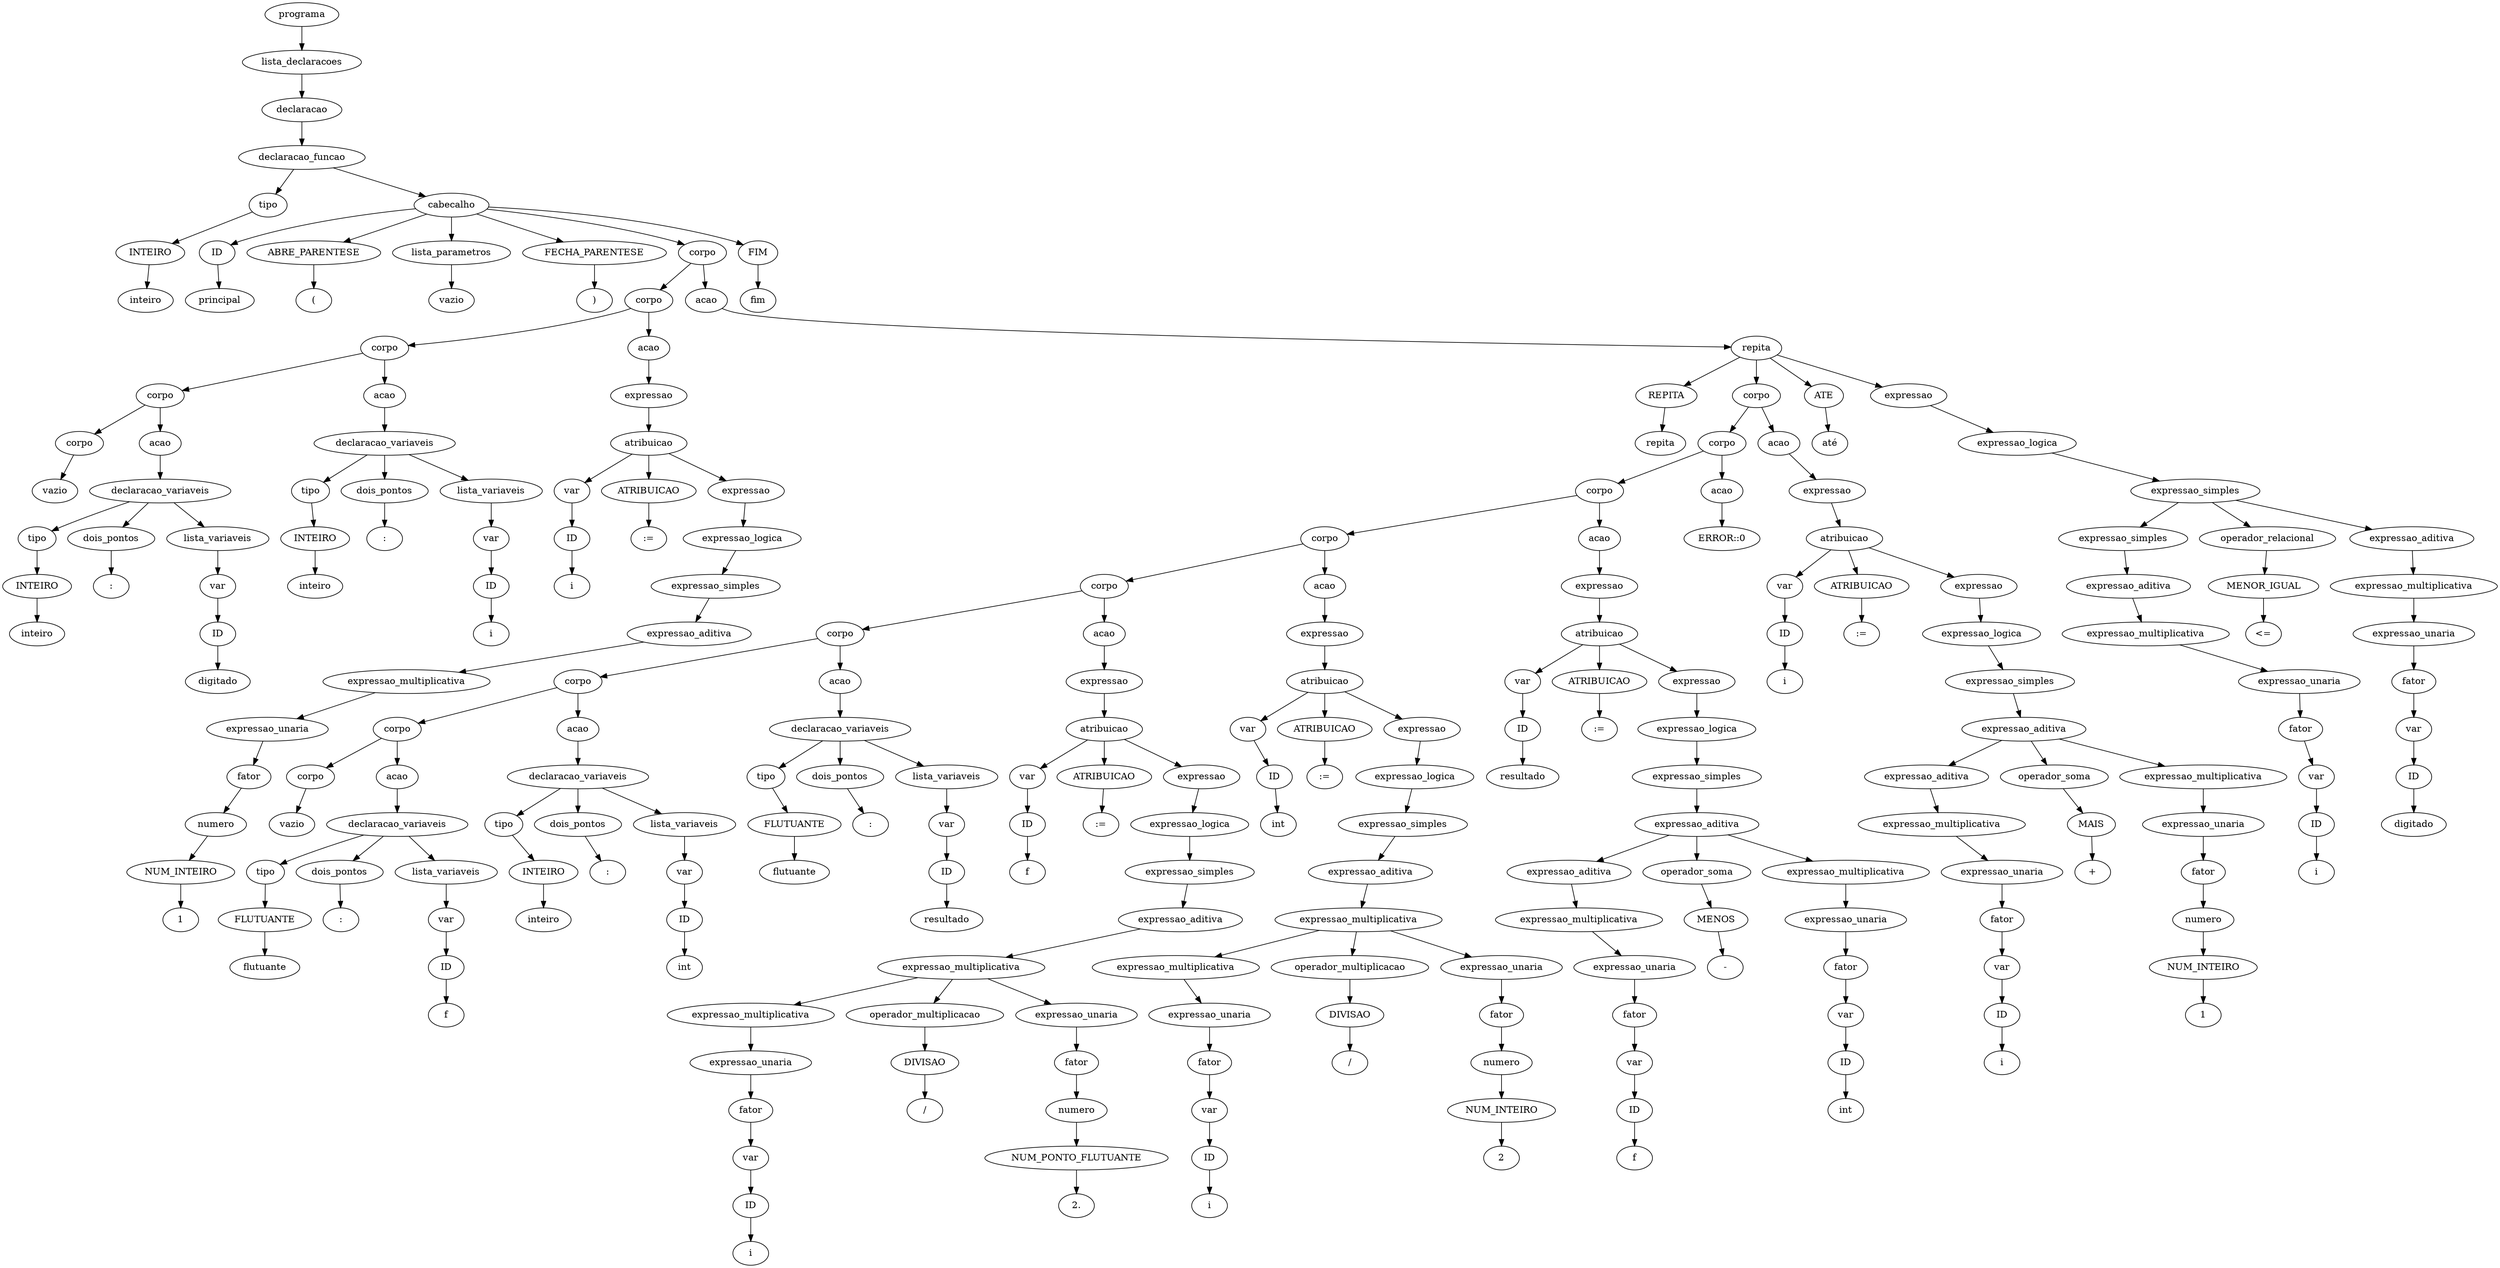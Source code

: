digraph tree {
    "0x7fdac5e4b4c0" [label="programa"];
    "0x7fdac5ac4a60" [label="lista_declaracoes"];
    "0x7fdac5ac6440" [label="declaracao"];
    "0x7fdac5ac4a90" [label="declaracao_funcao"];
    "0x7fdac5e4b640" [label="tipo"];
    "0x7fdac5e4b460" [label="INTEIRO"];
    "0x7fdac5b1e2c0" [label="inteiro"];
    "0x7fdac5b1ee00" [label="cabecalho"];
    "0x7fdac5b1ea40" [label="ID"];
    "0x7fdac5900760" [label="principal"];
    "0x7fdac59017e0" [label="ABRE_PARENTESE"];
    "0x7fdac5901210" [label="("];
    "0x7fdac5b1e470" [label="lista_parametros"];
    "0x7fdac5ac49d0" [label="vazio"];
    "0x7fdac59015d0" [label="FECHA_PARENTESE"];
    "0x7fdac5900880" [label=")"];
    "0x7fdac5b1f8e0" [label="corpo"];
    "0x7fdac5b1ee60" [label="corpo"];
    "0x7fdac5b1e950" [label="corpo"];
    "0x7fdac5b1e710" [label="corpo"];
    "0x7fdac5b1e590" [label="corpo"];
    "0x7fdac5b1e290" [label="vazio"];
    "0x7fdac5b1e5c0" [label="acao"];
    "0x7fdac5b1e6b0" [label="declaracao_variaveis"];
    "0x7fdac5b1e4a0" [label="tipo"];
    "0x7fdac5b1e500" [label="INTEIRO"];
    "0x7fdac5b1e680" [label="inteiro"];
    "0x7fdac5b1e770" [label="dois_pontos"];
    "0x7fdac5b1e890" [label=":"];
    "0x7fdac5b1e6e0" [label="lista_variaveis"];
    "0x7fdac5b1e530" [label="var"];
    "0x7fdac5b1e4d0" [label="ID"];
    "0x7fdac5b1e7d0" [label="digitado"];
    "0x7fdac5b1e860" [label="acao"];
    "0x7fdac5b1e8f0" [label="declaracao_variaveis"];
    "0x7fdac5b1e410" [label="tipo"];
    "0x7fdac5b1e560" [label="INTEIRO"];
    "0x7fdac5b1e8c0" [label="inteiro"];
    "0x7fdac5b1e9b0" [label="dois_pontos"];
    "0x7fdac5b1ead0" [label=":"];
    "0x7fdac5b1e920" [label="lista_variaveis"];
    "0x7fdac5b1e7a0" [label="var"];
    "0x7fdac5b1e740" [label="ID"];
    "0x7fdac5b1ea10" [label="i"];
    "0x7fdac5b1ed70" [label="acao"];
    "0x7fdac5b1eaa0" [label="expressao"];
    "0x7fdac5b1ed10" [label="atribuicao"];
    "0x7fdac5b1e650" [label="var"];
    "0x7fdac5b1e5f0" [label="ID"];
    "0x7fdac5b1eb00" [label="i"];
    "0x7fdac5b1eda0" [label="ATRIBUICAO"];
    "0x7fdac5b1ee30" [label=":="];
    "0x7fdac5b1ece0" [label="expressao"];
    "0x7fdac5b1ecb0" [label="expressao_logica"];
    "0x7fdac5b1ebf0" [label="expressao_simples"];
    "0x7fdac5b1eb90" [label="expressao_aditiva"];
    "0x7fdac5b1ec80" [label="expressao_multiplicativa"];
    "0x7fdac5b1eb30" [label="expressao_unaria"];
    "0x7fdac5b1eb60" [label="fator"];
    "0x7fdac5b1e9e0" [label="numero"];
    "0x7fdac5b1e980" [label="NUM_INTEIRO"];
    "0x7fdac5b1ec50" [label="1"];
    "0x7fdac5b1ec20" [label="acao"];
    "0x7fdac5901840" [label="repita"];
    "0x7fdac5900790" [label="REPITA"];
    "0x7fdac5900a60" [label="repita"];
    "0x7fdac59013f0" [label="corpo"];
    "0x7fdac5900b80" [label="corpo"];
    "0x7fdac5900670" [label="corpo"];
    "0x7fdac5900100" [label="corpo"];
    "0x7fdac5b1fb80" [label="corpo"];
    "0x7fdac5b1f4c0" [label="corpo"];
    "0x7fdac5b1f280" [label="corpo"];
    "0x7fdac5b1f040" [label="corpo"];
    "0x7fdac5b1e800" [label="corpo"];
    "0x7fdac5b1e830" [label="vazio"];
    "0x7fdac5b1eef0" [label="acao"];
    "0x7fdac5b1efe0" [label="declaracao_variaveis"];
    "0x7fdac5b1ee90" [label="tipo"];
    "0x7fdac5b1edd0" [label="FLUTUANTE"];
    "0x7fdac5b1efb0" [label="flutuante"];
    "0x7fdac5b1f0a0" [label="dois_pontos"];
    "0x7fdac5b1f1c0" [label=":"];
    "0x7fdac5b1f010" [label="lista_variaveis"];
    "0x7fdac5b1eec0" [label="var"];
    "0x7fdac5b1ed40" [label="ID"];
    "0x7fdac5b1f100" [label="f"];
    "0x7fdac5b1f190" [label="acao"];
    "0x7fdac5b1f220" [label="declaracao_variaveis"];
    "0x7fdac5b1e620" [label="tipo"];
    "0x7fdac5b1ea70" [label="INTEIRO"];
    "0x7fdac5b1f1f0" [label="inteiro"];
    "0x7fdac5b1f2e0" [label="dois_pontos"];
    "0x7fdac5b1f400" [label=":"];
    "0x7fdac5b1f250" [label="lista_variaveis"];
    "0x7fdac5b1f0d0" [label="var"];
    "0x7fdac5b1f070" [label="ID"];
    "0x7fdac5b1f340" [label="int"];
    "0x7fdac5b1f3d0" [label="acao"];
    "0x7fdac5b1f460" [label="declaracao_variaveis"];
    "0x7fdac5b1ef80" [label="tipo"];
    "0x7fdac5b1ef20" [label="FLUTUANTE"];
    "0x7fdac5b1f430" [label="flutuante"];
    "0x7fdac5b1f520" [label="dois_pontos"];
    "0x7fdac5b1f640" [label=":"];
    "0x7fdac5b1f490" [label="lista_variaveis"];
    "0x7fdac5b1f310" [label="var"];
    "0x7fdac5b1f2b0" [label="ID"];
    "0x7fdac5b1f580" [label="resultado"];
    "0x7fdac5b1f820" [label="acao"];
    "0x7fdac5b1f610" [label="expressao"];
    "0x7fdac5b1faf0" [label="atribuicao"];
    "0x7fdac5b1f160" [label="var"];
    "0x7fdac5b1ef50" [label="ID"];
    "0x7fdac5b1f670" [label="f"];
    "0x7fdac5b1f910" [label="ATRIBUICAO"];
    "0x7fdac5b1fb50" [label=":="];
    "0x7fdac5b1f880" [label="expressao"];
    "0x7fdac5b1fa90" [label="expressao_logica"];
    "0x7fdac5b1f9d0" [label="expressao_simples"];
    "0x7fdac5b1f790" [label="expressao_aditiva"];
    "0x7fdac5b1fa60" [label="expressao_multiplicativa"];
    "0x7fdac5b1f7f0" [label="expressao_multiplicativa"];
    "0x7fdac5b1f6a0" [label="expressao_unaria"];
    "0x7fdac5b1f6d0" [label="fator"];
    "0x7fdac5b1f550" [label="var"];
    "0x7fdac5b1f4f0" [label="ID"];
    "0x7fdac5b1f7c0" [label="i"];
    "0x7fdac5b1f940" [label="operador_multiplicacao"];
    "0x7fdac5b1f700" [label="DIVISAO"];
    "0x7fdac5b1f850" [label="/"];
    "0x7fdac5b1f970" [label="expressao_unaria"];
    "0x7fdac5b1f8b0" [label="fator"];
    "0x7fdac5b1f730" [label="numero"];
    "0x7fdac5b1f760" [label="NUM_PONTO_FLUTUANTE"];
    "0x7fdac5b1fa30" [label="2."];
    "0x7fdac5b1fd60" [label="acao"];
    "0x7fdac5b1fbb0" [label="expressao"];
    "0x7fdac5b1fe50" [label="atribuicao"];
    "0x7fdac5b1f3a0" [label="var"];
    "0x7fdac5b1f130" [label="ID"];
    "0x7fdac5b1f5e0" [label="int"];
    "0x7fdac5b1fe20" [label="ATRIBUICAO"];
    "0x7fdac59000d0" [label=":="];
    "0x7fdac5b1fdc0" [label="expressao"];
    "0x7fdac5b1ffd0" [label="expressao_logica"];
    "0x7fdac5b1ff10" [label="expressao_simples"];
    "0x7fdac5b1fcd0" [label="expressao_aditiva"];
    "0x7fdac5b1ffa0" [label="expressao_multiplicativa"];
    "0x7fdac5b1fd30" [label="expressao_multiplicativa"];
    "0x7fdac5b1f370" [label="expressao_unaria"];
    "0x7fdac5b1fc10" [label="fator"];
    "0x7fdac5b1fa00" [label="var"];
    "0x7fdac5b1f9a0" [label="ID"];
    "0x7fdac5b1fd00" [label="i"];
    "0x7fdac5b1fe80" [label="operador_multiplicacao"];
    "0x7fdac5b1fc40" [label="DIVISAO"];
    "0x7fdac5b1fd90" [label="/"];
    "0x7fdac5b1feb0" [label="expressao_unaria"];
    "0x7fdac5b1fdf0" [label="fator"];
    "0x7fdac5b1fc70" [label="numero"];
    "0x7fdac5b1fca0" [label="NUM_INTEIRO"];
    "0x7fdac5b1ff70" [label="2"];
    "0x7fdac5900640" [label="acao"];
    "0x7fdac5900130" [label="expressao"];
    "0x7fdac5900370" [label="atribuicao"];
    "0x7fdac5b1fac0" [label="var"];
    "0x7fdac5b1f5b0" [label="ID"];
    "0x7fdac5b1fbe0" [label="resultado"];
    "0x7fdac5900310" [label="ATRIBUICAO"];
    "0x7fdac59005e0" [label=":="];
    "0x7fdac59005b0" [label="expressao"];
    "0x7fdac5900580" [label="expressao_logica"];
    "0x7fdac59002e0" [label="expressao_simples"];
    "0x7fdac59003d0" [label="expressao_aditiva"];
    "0x7fdac59001c0" [label="expressao_aditiva"];
    "0x7fdac59002b0" [label="expressao_multiplicativa"];
    "0x7fdac5b1fb20" [label="expressao_unaria"];
    "0x7fdac5900190" [label="fator"];
    "0x7fdac5b1ff40" [label="var"];
    "0x7fdac5b1fee0" [label="ID"];
    "0x7fdac5900280" [label="f"];
    "0x7fdac5900430" [label="operador_soma"];
    "0x7fdac5900250" [label="MENOS"];
    "0x7fdac5900340" [label="-"];
    "0x7fdac5900550" [label="expressao_multiplicativa"];
    "0x7fdac5900460" [label="expressao_unaria"];
    "0x7fdac59003a0" [label="fator"];
    "0x7fdac59001f0" [label="var"];
    "0x7fdac5900220" [label="ID"];
    "0x7fdac5900520" [label="int"];
    "0x7fdac5900c10" [label="acao"];
    "0x7fdac5900b20" [label="ERROR::0"];
    "0x7fdac5901360" [label="acao"];
    "0x7fdac59004f0" [label="expressao"];
    "0x7fdac59010f0" [label="atribuicao"];
    "0x7fdac5900490" [label="var"];
    "0x7fdac5900070" [label="ID"];
    "0x7fdac5900fd0" [label="i"];
    "0x7fdac5901390" [label="ATRIBUICAO"];
    "0x7fdac59013c0" [label=":="];
    "0x7fdac5901330" [label="expressao"];
    "0x7fdac5901300" [label="expressao_logica"];
    "0x7fdac59010c0" [label="expressao_simples"];
    "0x7fdac5901150" [label="expressao_aditiva"];
    "0x7fdac5900e80" [label="expressao_aditiva"];
    "0x7fdac5901060" [label="expressao_multiplicativa"];
    "0x7fdac5900af0" [label="expressao_unaria"];
    "0x7fdac5900b50" [label="fator"];
    "0x7fdac5900c40" [label="var"];
    "0x7fdac5900dc0" [label="ID"];
    "0x7fdac5901030" [label="i"];
    "0x7fdac59011b0" [label="operador_soma"];
    "0x7fdac5901090" [label="MAIS"];
    "0x7fdac5901180" [label="+"];
    "0x7fdac59012a0" [label="expressao_multiplicativa"];
    "0x7fdac59011e0" [label="expressao_unaria"];
    "0x7fdac5901120" [label="fator"];
    "0x7fdac5900e20" [label="numero"];
    "0x7fdac5901000" [label="NUM_INTEIRO"];
    "0x7fdac5901240" [label="1"];
    "0x7fdac5900970" [label="ATE"];
    "0x7fdac5900730" [label="até"];
    "0x7fdac5901810" [label="expressao"];
    "0x7fdac59015a0" [label="expressao_logica"];
    "0x7fdac59017b0" [label="expressao_simples"];
    "0x7fdac5901540" [label="expressao_simples"];
    "0x7fdac5901450" [label="expressao_aditiva"];
    "0x7fdac5901510" [label="expressao_multiplicativa"];
    "0x7fdac59012d0" [label="expressao_unaria"];
    "0x7fdac5901420" [label="fator"];
    "0x7fdac59004c0" [label="var"];
    "0x7fdac5900820" [label="ID"];
    "0x7fdac59014e0" [label="i"];
    "0x7fdac5901570" [label="operador_relacional"];
    "0x7fdac5901660" [label="MENOR_IGUAL"];
    "0x7fdac5901690" [label="<="];
    "0x7fdac5901630" [label="expressao_aditiva"];
    "0x7fdac5901780" [label="expressao_multiplicativa"];
    "0x7fdac59016c0" [label="expressao_unaria"];
    "0x7fdac5901600" [label="fator"];
    "0x7fdac5901480" [label="var"];
    "0x7fdac59014b0" [label="ID"];
    "0x7fdac5901720" [label="digitado"];
    "0x7fdac5900a00" [label="FIM"];
    "0x7fdac5900910" [label="fim"];
    "0x7fdac5e4b4c0" -> "0x7fdac5ac4a60";
    "0x7fdac5ac4a60" -> "0x7fdac5ac6440";
    "0x7fdac5ac6440" -> "0x7fdac5ac4a90";
    "0x7fdac5ac4a90" -> "0x7fdac5e4b640";
    "0x7fdac5ac4a90" -> "0x7fdac5b1ee00";
    "0x7fdac5e4b640" -> "0x7fdac5e4b460";
    "0x7fdac5e4b460" -> "0x7fdac5b1e2c0";
    "0x7fdac5b1ee00" -> "0x7fdac5b1ea40";
    "0x7fdac5b1ee00" -> "0x7fdac59017e0";
    "0x7fdac5b1ee00" -> "0x7fdac5b1e470";
    "0x7fdac5b1ee00" -> "0x7fdac59015d0";
    "0x7fdac5b1ee00" -> "0x7fdac5b1f8e0";
    "0x7fdac5b1ee00" -> "0x7fdac5900a00";
    "0x7fdac5b1ea40" -> "0x7fdac5900760";
    "0x7fdac59017e0" -> "0x7fdac5901210";
    "0x7fdac5b1e470" -> "0x7fdac5ac49d0";
    "0x7fdac59015d0" -> "0x7fdac5900880";
    "0x7fdac5b1f8e0" -> "0x7fdac5b1ee60";
    "0x7fdac5b1f8e0" -> "0x7fdac5b1ec20";
    "0x7fdac5b1ee60" -> "0x7fdac5b1e950";
    "0x7fdac5b1ee60" -> "0x7fdac5b1ed70";
    "0x7fdac5b1e950" -> "0x7fdac5b1e710";
    "0x7fdac5b1e950" -> "0x7fdac5b1e860";
    "0x7fdac5b1e710" -> "0x7fdac5b1e590";
    "0x7fdac5b1e710" -> "0x7fdac5b1e5c0";
    "0x7fdac5b1e590" -> "0x7fdac5b1e290";
    "0x7fdac5b1e5c0" -> "0x7fdac5b1e6b0";
    "0x7fdac5b1e6b0" -> "0x7fdac5b1e4a0";
    "0x7fdac5b1e6b0" -> "0x7fdac5b1e770";
    "0x7fdac5b1e6b0" -> "0x7fdac5b1e6e0";
    "0x7fdac5b1e4a0" -> "0x7fdac5b1e500";
    "0x7fdac5b1e500" -> "0x7fdac5b1e680";
    "0x7fdac5b1e770" -> "0x7fdac5b1e890";
    "0x7fdac5b1e6e0" -> "0x7fdac5b1e530";
    "0x7fdac5b1e530" -> "0x7fdac5b1e4d0";
    "0x7fdac5b1e4d0" -> "0x7fdac5b1e7d0";
    "0x7fdac5b1e860" -> "0x7fdac5b1e8f0";
    "0x7fdac5b1e8f0" -> "0x7fdac5b1e410";
    "0x7fdac5b1e8f0" -> "0x7fdac5b1e9b0";
    "0x7fdac5b1e8f0" -> "0x7fdac5b1e920";
    "0x7fdac5b1e410" -> "0x7fdac5b1e560";
    "0x7fdac5b1e560" -> "0x7fdac5b1e8c0";
    "0x7fdac5b1e9b0" -> "0x7fdac5b1ead0";
    "0x7fdac5b1e920" -> "0x7fdac5b1e7a0";
    "0x7fdac5b1e7a0" -> "0x7fdac5b1e740";
    "0x7fdac5b1e740" -> "0x7fdac5b1ea10";
    "0x7fdac5b1ed70" -> "0x7fdac5b1eaa0";
    "0x7fdac5b1eaa0" -> "0x7fdac5b1ed10";
    "0x7fdac5b1ed10" -> "0x7fdac5b1e650";
    "0x7fdac5b1ed10" -> "0x7fdac5b1eda0";
    "0x7fdac5b1ed10" -> "0x7fdac5b1ece0";
    "0x7fdac5b1e650" -> "0x7fdac5b1e5f0";
    "0x7fdac5b1e5f0" -> "0x7fdac5b1eb00";
    "0x7fdac5b1eda0" -> "0x7fdac5b1ee30";
    "0x7fdac5b1ece0" -> "0x7fdac5b1ecb0";
    "0x7fdac5b1ecb0" -> "0x7fdac5b1ebf0";
    "0x7fdac5b1ebf0" -> "0x7fdac5b1eb90";
    "0x7fdac5b1eb90" -> "0x7fdac5b1ec80";
    "0x7fdac5b1ec80" -> "0x7fdac5b1eb30";
    "0x7fdac5b1eb30" -> "0x7fdac5b1eb60";
    "0x7fdac5b1eb60" -> "0x7fdac5b1e9e0";
    "0x7fdac5b1e9e0" -> "0x7fdac5b1e980";
    "0x7fdac5b1e980" -> "0x7fdac5b1ec50";
    "0x7fdac5b1ec20" -> "0x7fdac5901840";
    "0x7fdac5901840" -> "0x7fdac5900790";
    "0x7fdac5901840" -> "0x7fdac59013f0";
    "0x7fdac5901840" -> "0x7fdac5900970";
    "0x7fdac5901840" -> "0x7fdac5901810";
    "0x7fdac5900790" -> "0x7fdac5900a60";
    "0x7fdac59013f0" -> "0x7fdac5900b80";
    "0x7fdac59013f0" -> "0x7fdac5901360";
    "0x7fdac5900b80" -> "0x7fdac5900670";
    "0x7fdac5900b80" -> "0x7fdac5900c10";
    "0x7fdac5900670" -> "0x7fdac5900100";
    "0x7fdac5900670" -> "0x7fdac5900640";
    "0x7fdac5900100" -> "0x7fdac5b1fb80";
    "0x7fdac5900100" -> "0x7fdac5b1fd60";
    "0x7fdac5b1fb80" -> "0x7fdac5b1f4c0";
    "0x7fdac5b1fb80" -> "0x7fdac5b1f820";
    "0x7fdac5b1f4c0" -> "0x7fdac5b1f280";
    "0x7fdac5b1f4c0" -> "0x7fdac5b1f3d0";
    "0x7fdac5b1f280" -> "0x7fdac5b1f040";
    "0x7fdac5b1f280" -> "0x7fdac5b1f190";
    "0x7fdac5b1f040" -> "0x7fdac5b1e800";
    "0x7fdac5b1f040" -> "0x7fdac5b1eef0";
    "0x7fdac5b1e800" -> "0x7fdac5b1e830";
    "0x7fdac5b1eef0" -> "0x7fdac5b1efe0";
    "0x7fdac5b1efe0" -> "0x7fdac5b1ee90";
    "0x7fdac5b1efe0" -> "0x7fdac5b1f0a0";
    "0x7fdac5b1efe0" -> "0x7fdac5b1f010";
    "0x7fdac5b1ee90" -> "0x7fdac5b1edd0";
    "0x7fdac5b1edd0" -> "0x7fdac5b1efb0";
    "0x7fdac5b1f0a0" -> "0x7fdac5b1f1c0";
    "0x7fdac5b1f010" -> "0x7fdac5b1eec0";
    "0x7fdac5b1eec0" -> "0x7fdac5b1ed40";
    "0x7fdac5b1ed40" -> "0x7fdac5b1f100";
    "0x7fdac5b1f190" -> "0x7fdac5b1f220";
    "0x7fdac5b1f220" -> "0x7fdac5b1e620";
    "0x7fdac5b1f220" -> "0x7fdac5b1f2e0";
    "0x7fdac5b1f220" -> "0x7fdac5b1f250";
    "0x7fdac5b1e620" -> "0x7fdac5b1ea70";
    "0x7fdac5b1ea70" -> "0x7fdac5b1f1f0";
    "0x7fdac5b1f2e0" -> "0x7fdac5b1f400";
    "0x7fdac5b1f250" -> "0x7fdac5b1f0d0";
    "0x7fdac5b1f0d0" -> "0x7fdac5b1f070";
    "0x7fdac5b1f070" -> "0x7fdac5b1f340";
    "0x7fdac5b1f3d0" -> "0x7fdac5b1f460";
    "0x7fdac5b1f460" -> "0x7fdac5b1ef80";
    "0x7fdac5b1f460" -> "0x7fdac5b1f520";
    "0x7fdac5b1f460" -> "0x7fdac5b1f490";
    "0x7fdac5b1ef80" -> "0x7fdac5b1ef20";
    "0x7fdac5b1ef20" -> "0x7fdac5b1f430";
    "0x7fdac5b1f520" -> "0x7fdac5b1f640";
    "0x7fdac5b1f490" -> "0x7fdac5b1f310";
    "0x7fdac5b1f310" -> "0x7fdac5b1f2b0";
    "0x7fdac5b1f2b0" -> "0x7fdac5b1f580";
    "0x7fdac5b1f820" -> "0x7fdac5b1f610";
    "0x7fdac5b1f610" -> "0x7fdac5b1faf0";
    "0x7fdac5b1faf0" -> "0x7fdac5b1f160";
    "0x7fdac5b1faf0" -> "0x7fdac5b1f910";
    "0x7fdac5b1faf0" -> "0x7fdac5b1f880";
    "0x7fdac5b1f160" -> "0x7fdac5b1ef50";
    "0x7fdac5b1ef50" -> "0x7fdac5b1f670";
    "0x7fdac5b1f910" -> "0x7fdac5b1fb50";
    "0x7fdac5b1f880" -> "0x7fdac5b1fa90";
    "0x7fdac5b1fa90" -> "0x7fdac5b1f9d0";
    "0x7fdac5b1f9d0" -> "0x7fdac5b1f790";
    "0x7fdac5b1f790" -> "0x7fdac5b1fa60";
    "0x7fdac5b1fa60" -> "0x7fdac5b1f7f0";
    "0x7fdac5b1fa60" -> "0x7fdac5b1f940";
    "0x7fdac5b1fa60" -> "0x7fdac5b1f970";
    "0x7fdac5b1f7f0" -> "0x7fdac5b1f6a0";
    "0x7fdac5b1f6a0" -> "0x7fdac5b1f6d0";
    "0x7fdac5b1f6d0" -> "0x7fdac5b1f550";
    "0x7fdac5b1f550" -> "0x7fdac5b1f4f0";
    "0x7fdac5b1f4f0" -> "0x7fdac5b1f7c0";
    "0x7fdac5b1f940" -> "0x7fdac5b1f700";
    "0x7fdac5b1f700" -> "0x7fdac5b1f850";
    "0x7fdac5b1f970" -> "0x7fdac5b1f8b0";
    "0x7fdac5b1f8b0" -> "0x7fdac5b1f730";
    "0x7fdac5b1f730" -> "0x7fdac5b1f760";
    "0x7fdac5b1f760" -> "0x7fdac5b1fa30";
    "0x7fdac5b1fd60" -> "0x7fdac5b1fbb0";
    "0x7fdac5b1fbb0" -> "0x7fdac5b1fe50";
    "0x7fdac5b1fe50" -> "0x7fdac5b1f3a0";
    "0x7fdac5b1fe50" -> "0x7fdac5b1fe20";
    "0x7fdac5b1fe50" -> "0x7fdac5b1fdc0";
    "0x7fdac5b1f3a0" -> "0x7fdac5b1f130";
    "0x7fdac5b1f130" -> "0x7fdac5b1f5e0";
    "0x7fdac5b1fe20" -> "0x7fdac59000d0";
    "0x7fdac5b1fdc0" -> "0x7fdac5b1ffd0";
    "0x7fdac5b1ffd0" -> "0x7fdac5b1ff10";
    "0x7fdac5b1ff10" -> "0x7fdac5b1fcd0";
    "0x7fdac5b1fcd0" -> "0x7fdac5b1ffa0";
    "0x7fdac5b1ffa0" -> "0x7fdac5b1fd30";
    "0x7fdac5b1ffa0" -> "0x7fdac5b1fe80";
    "0x7fdac5b1ffa0" -> "0x7fdac5b1feb0";
    "0x7fdac5b1fd30" -> "0x7fdac5b1f370";
    "0x7fdac5b1f370" -> "0x7fdac5b1fc10";
    "0x7fdac5b1fc10" -> "0x7fdac5b1fa00";
    "0x7fdac5b1fa00" -> "0x7fdac5b1f9a0";
    "0x7fdac5b1f9a0" -> "0x7fdac5b1fd00";
    "0x7fdac5b1fe80" -> "0x7fdac5b1fc40";
    "0x7fdac5b1fc40" -> "0x7fdac5b1fd90";
    "0x7fdac5b1feb0" -> "0x7fdac5b1fdf0";
    "0x7fdac5b1fdf0" -> "0x7fdac5b1fc70";
    "0x7fdac5b1fc70" -> "0x7fdac5b1fca0";
    "0x7fdac5b1fca0" -> "0x7fdac5b1ff70";
    "0x7fdac5900640" -> "0x7fdac5900130";
    "0x7fdac5900130" -> "0x7fdac5900370";
    "0x7fdac5900370" -> "0x7fdac5b1fac0";
    "0x7fdac5900370" -> "0x7fdac5900310";
    "0x7fdac5900370" -> "0x7fdac59005b0";
    "0x7fdac5b1fac0" -> "0x7fdac5b1f5b0";
    "0x7fdac5b1f5b0" -> "0x7fdac5b1fbe0";
    "0x7fdac5900310" -> "0x7fdac59005e0";
    "0x7fdac59005b0" -> "0x7fdac5900580";
    "0x7fdac5900580" -> "0x7fdac59002e0";
    "0x7fdac59002e0" -> "0x7fdac59003d0";
    "0x7fdac59003d0" -> "0x7fdac59001c0";
    "0x7fdac59003d0" -> "0x7fdac5900430";
    "0x7fdac59003d0" -> "0x7fdac5900550";
    "0x7fdac59001c0" -> "0x7fdac59002b0";
    "0x7fdac59002b0" -> "0x7fdac5b1fb20";
    "0x7fdac5b1fb20" -> "0x7fdac5900190";
    "0x7fdac5900190" -> "0x7fdac5b1ff40";
    "0x7fdac5b1ff40" -> "0x7fdac5b1fee0";
    "0x7fdac5b1fee0" -> "0x7fdac5900280";
    "0x7fdac5900430" -> "0x7fdac5900250";
    "0x7fdac5900250" -> "0x7fdac5900340";
    "0x7fdac5900550" -> "0x7fdac5900460";
    "0x7fdac5900460" -> "0x7fdac59003a0";
    "0x7fdac59003a0" -> "0x7fdac59001f0";
    "0x7fdac59001f0" -> "0x7fdac5900220";
    "0x7fdac5900220" -> "0x7fdac5900520";
    "0x7fdac5900c10" -> "0x7fdac5900b20";
    "0x7fdac5901360" -> "0x7fdac59004f0";
    "0x7fdac59004f0" -> "0x7fdac59010f0";
    "0x7fdac59010f0" -> "0x7fdac5900490";
    "0x7fdac59010f0" -> "0x7fdac5901390";
    "0x7fdac59010f0" -> "0x7fdac5901330";
    "0x7fdac5900490" -> "0x7fdac5900070";
    "0x7fdac5900070" -> "0x7fdac5900fd0";
    "0x7fdac5901390" -> "0x7fdac59013c0";
    "0x7fdac5901330" -> "0x7fdac5901300";
    "0x7fdac5901300" -> "0x7fdac59010c0";
    "0x7fdac59010c0" -> "0x7fdac5901150";
    "0x7fdac5901150" -> "0x7fdac5900e80";
    "0x7fdac5901150" -> "0x7fdac59011b0";
    "0x7fdac5901150" -> "0x7fdac59012a0";
    "0x7fdac5900e80" -> "0x7fdac5901060";
    "0x7fdac5901060" -> "0x7fdac5900af0";
    "0x7fdac5900af0" -> "0x7fdac5900b50";
    "0x7fdac5900b50" -> "0x7fdac5900c40";
    "0x7fdac5900c40" -> "0x7fdac5900dc0";
    "0x7fdac5900dc0" -> "0x7fdac5901030";
    "0x7fdac59011b0" -> "0x7fdac5901090";
    "0x7fdac5901090" -> "0x7fdac5901180";
    "0x7fdac59012a0" -> "0x7fdac59011e0";
    "0x7fdac59011e0" -> "0x7fdac5901120";
    "0x7fdac5901120" -> "0x7fdac5900e20";
    "0x7fdac5900e20" -> "0x7fdac5901000";
    "0x7fdac5901000" -> "0x7fdac5901240";
    "0x7fdac5900970" -> "0x7fdac5900730";
    "0x7fdac5901810" -> "0x7fdac59015a0";
    "0x7fdac59015a0" -> "0x7fdac59017b0";
    "0x7fdac59017b0" -> "0x7fdac5901540";
    "0x7fdac59017b0" -> "0x7fdac5901570";
    "0x7fdac59017b0" -> "0x7fdac5901630";
    "0x7fdac5901540" -> "0x7fdac5901450";
    "0x7fdac5901450" -> "0x7fdac5901510";
    "0x7fdac5901510" -> "0x7fdac59012d0";
    "0x7fdac59012d0" -> "0x7fdac5901420";
    "0x7fdac5901420" -> "0x7fdac59004c0";
    "0x7fdac59004c0" -> "0x7fdac5900820";
    "0x7fdac5900820" -> "0x7fdac59014e0";
    "0x7fdac5901570" -> "0x7fdac5901660";
    "0x7fdac5901660" -> "0x7fdac5901690";
    "0x7fdac5901630" -> "0x7fdac5901780";
    "0x7fdac5901780" -> "0x7fdac59016c0";
    "0x7fdac59016c0" -> "0x7fdac5901600";
    "0x7fdac5901600" -> "0x7fdac5901480";
    "0x7fdac5901480" -> "0x7fdac59014b0";
    "0x7fdac59014b0" -> "0x7fdac5901720";
    "0x7fdac5900a00" -> "0x7fdac5900910";
}
